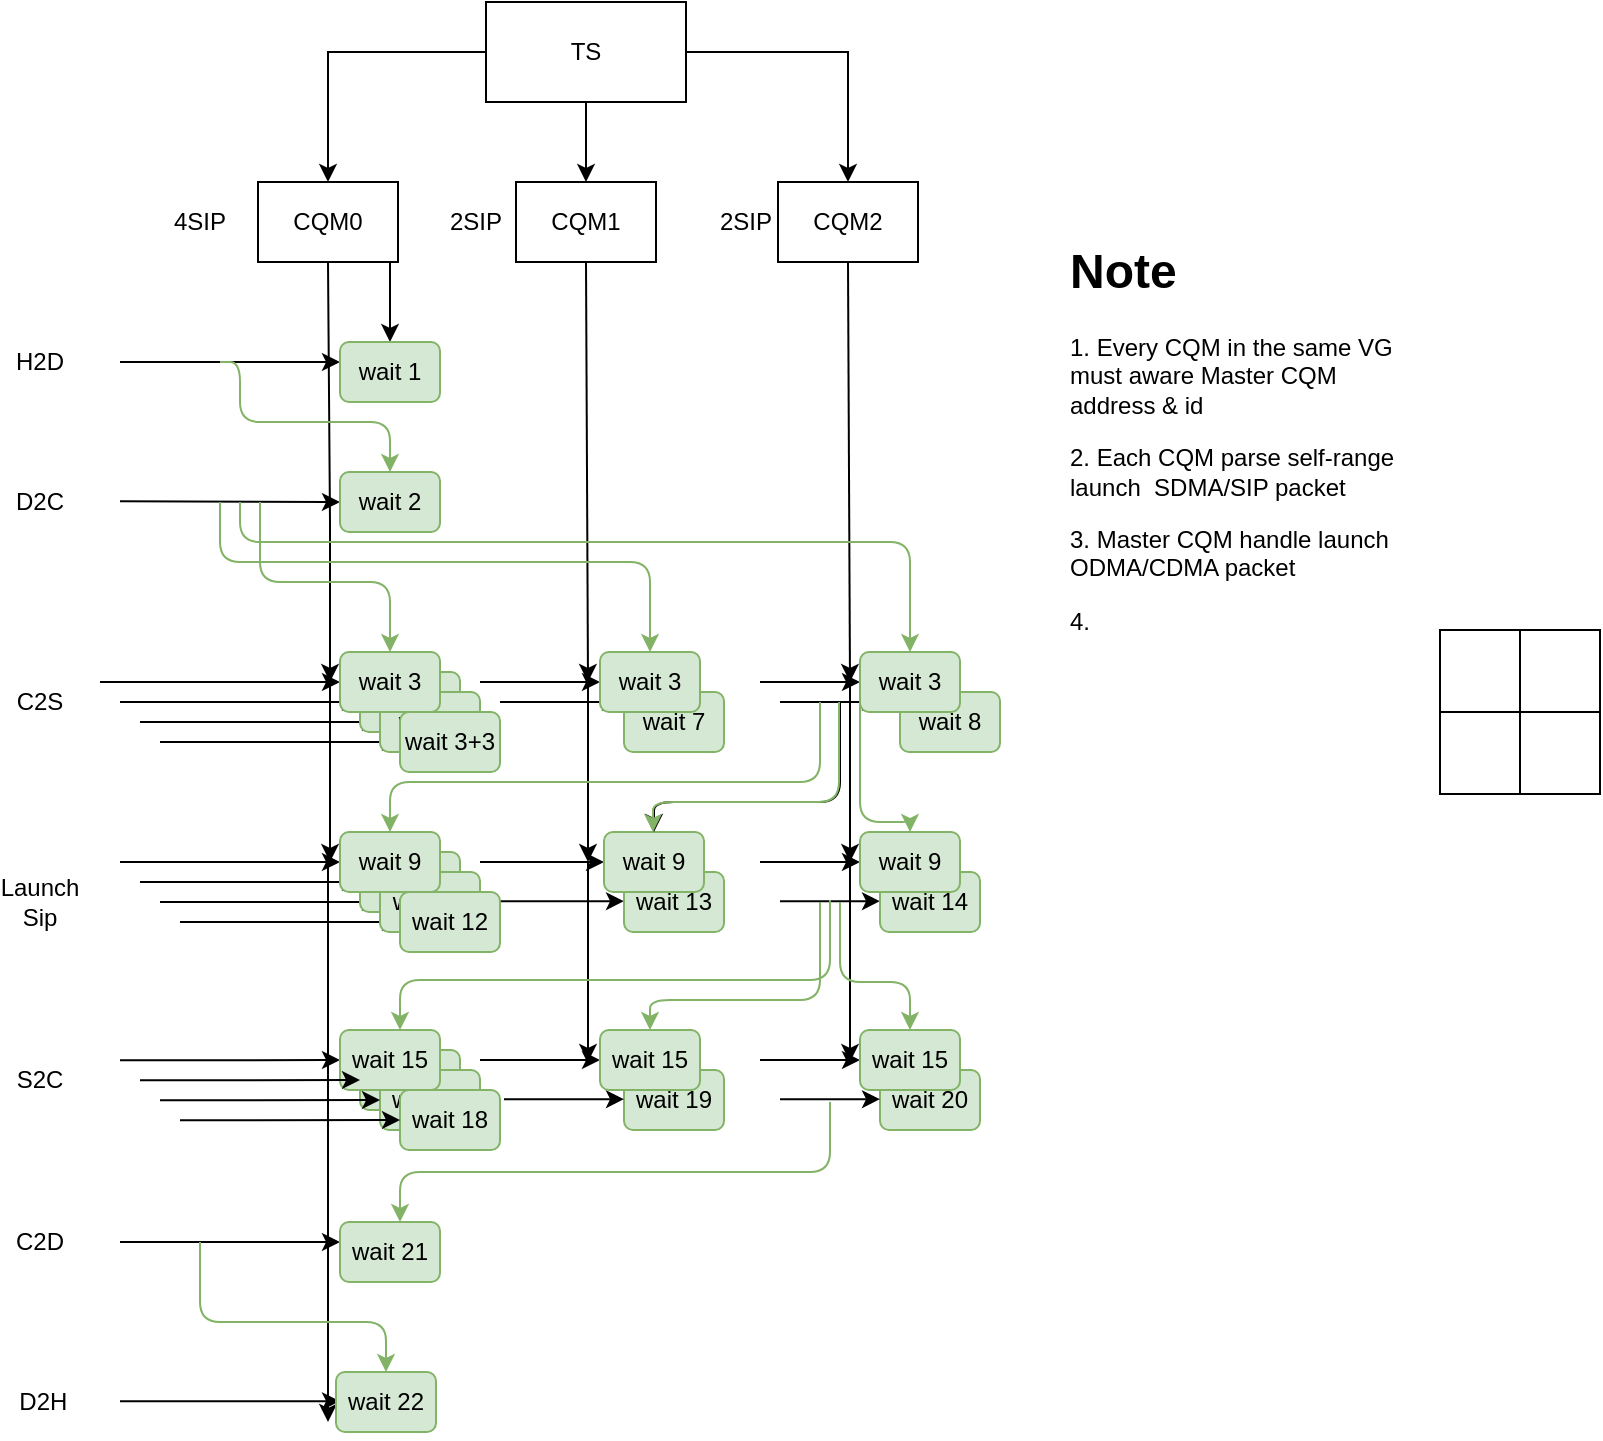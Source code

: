 <mxfile version="14.2.7" type="github">
  <diagram id="mgxzi-yPcugMr2c35Z91" name="Page-1">
    <mxGraphModel dx="1718" dy="963" grid="1" gridSize="10" guides="1" tooltips="1" connect="1" arrows="1" fold="1" page="1" pageScale="1" pageWidth="827" pageHeight="1169" math="0" shadow="0">
      <root>
        <mxCell id="0" />
        <mxCell id="1" parent="0" />
        <mxCell id="G4l-uw-PBjxxs0yxztcG-4" style="edgeStyle=orthogonalEdgeStyle;rounded=0;orthogonalLoop=1;jettySize=auto;html=1;entryX=0.5;entryY=0;entryDx=0;entryDy=0;" edge="1" parent="1" source="K7aWRvvbhgT_T4m95MLQ-1" target="K7aWRvvbhgT_T4m95MLQ-2">
          <mxGeometry relative="1" as="geometry" />
        </mxCell>
        <mxCell id="G4l-uw-PBjxxs0yxztcG-5" style="edgeStyle=orthogonalEdgeStyle;rounded=0;orthogonalLoop=1;jettySize=auto;html=1;entryX=0.5;entryY=0;entryDx=0;entryDy=0;" edge="1" parent="1" source="K7aWRvvbhgT_T4m95MLQ-1" target="K7aWRvvbhgT_T4m95MLQ-4">
          <mxGeometry relative="1" as="geometry" />
        </mxCell>
        <mxCell id="G4l-uw-PBjxxs0yxztcG-6" style="edgeStyle=orthogonalEdgeStyle;rounded=0;orthogonalLoop=1;jettySize=auto;html=1;entryX=0.5;entryY=0;entryDx=0;entryDy=0;" edge="1" parent="1" source="K7aWRvvbhgT_T4m95MLQ-1" target="K7aWRvvbhgT_T4m95MLQ-3">
          <mxGeometry relative="1" as="geometry" />
        </mxCell>
        <mxCell id="K7aWRvvbhgT_T4m95MLQ-1" value="TS" style="rounded=0;whiteSpace=wrap;html=1;" parent="1" vertex="1">
          <mxGeometry x="363" y="10" width="100" height="50" as="geometry" />
        </mxCell>
        <mxCell id="G4l-uw-PBjxxs0yxztcG-20" style="edgeStyle=orthogonalEdgeStyle;rounded=0;orthogonalLoop=1;jettySize=auto;html=1;entryX=0.5;entryY=0;entryDx=0;entryDy=0;" edge="1" parent="1" source="K7aWRvvbhgT_T4m95MLQ-2" target="G4l-uw-PBjxxs0yxztcG-27">
          <mxGeometry relative="1" as="geometry">
            <mxPoint x="270" y="160" as="targetPoint" />
            <Array as="points">
              <mxPoint x="315" y="160" />
              <mxPoint x="315" y="160" />
            </Array>
          </mxGeometry>
        </mxCell>
        <mxCell id="K7aWRvvbhgT_T4m95MLQ-2" value="CQM0" style="rounded=0;whiteSpace=wrap;html=1;" parent="1" vertex="1">
          <mxGeometry x="249" y="100" width="70" height="40" as="geometry" />
        </mxCell>
        <mxCell id="wm0fCTp2LXdAbT0zuXOt-7" style="edgeStyle=none;rounded=0;orthogonalLoop=1;jettySize=auto;html=1;exitX=0.5;exitY=1;exitDx=0;exitDy=0;" parent="1" source="K7aWRvvbhgT_T4m95MLQ-3" edge="1">
          <mxGeometry relative="1" as="geometry">
            <mxPoint x="545" y="350" as="targetPoint" />
          </mxGeometry>
        </mxCell>
        <mxCell id="K7aWRvvbhgT_T4m95MLQ-3" value="CQM2" style="rounded=0;whiteSpace=wrap;html=1;" parent="1" vertex="1">
          <mxGeometry x="509" y="100" width="70" height="40" as="geometry" />
        </mxCell>
        <mxCell id="wm0fCTp2LXdAbT0zuXOt-6" style="edgeStyle=none;rounded=0;orthogonalLoop=1;jettySize=auto;html=1;exitX=0.5;exitY=1;exitDx=0;exitDy=0;" parent="1" source="K7aWRvvbhgT_T4m95MLQ-4" edge="1">
          <mxGeometry relative="1" as="geometry">
            <mxPoint x="414" y="350" as="targetPoint" />
          </mxGeometry>
        </mxCell>
        <mxCell id="K7aWRvvbhgT_T4m95MLQ-4" value="CQM1" style="rounded=0;whiteSpace=wrap;html=1;" parent="1" vertex="1">
          <mxGeometry x="378" y="100" width="70" height="40" as="geometry" />
        </mxCell>
        <mxCell id="wm0fCTp2LXdAbT0zuXOt-1" style="edgeStyle=none;rounded=0;orthogonalLoop=1;jettySize=auto;html=1;" parent="1" edge="1">
          <mxGeometry relative="1" as="geometry">
            <mxPoint x="290" y="190" as="targetPoint" />
            <mxPoint x="180" y="190" as="sourcePoint" />
            <Array as="points">
              <mxPoint x="230" y="190" />
            </Array>
          </mxGeometry>
        </mxCell>
        <mxCell id="K7aWRvvbhgT_T4m95MLQ-5" value="D2C" style="text;html=1;strokeColor=none;fillColor=none;align=center;verticalAlign=middle;whiteSpace=wrap;rounded=0;" parent="1" vertex="1">
          <mxGeometry x="120" y="250" width="40" height="20" as="geometry" />
        </mxCell>
        <mxCell id="K7aWRvvbhgT_T4m95MLQ-6" value="C2S" style="text;html=1;strokeColor=none;fillColor=none;align=center;verticalAlign=middle;whiteSpace=wrap;rounded=0;" parent="1" vertex="1">
          <mxGeometry x="120" y="350" width="40" height="20" as="geometry" />
        </mxCell>
        <mxCell id="K7aWRvvbhgT_T4m95MLQ-7" value="Launch&lt;br&gt;Sip" style="text;html=1;strokeColor=none;fillColor=none;align=center;verticalAlign=middle;whiteSpace=wrap;rounded=0;" parent="1" vertex="1">
          <mxGeometry x="120" y="450" width="40" height="20" as="geometry" />
        </mxCell>
        <mxCell id="wm0fCTp2LXdAbT0zuXOt-9" style="edgeStyle=none;rounded=0;orthogonalLoop=1;jettySize=auto;html=1;exitX=0.5;exitY=1;exitDx=0;exitDy=0;" parent="1" source="K7aWRvvbhgT_T4m95MLQ-2" edge="1">
          <mxGeometry relative="1" as="geometry">
            <mxPoint x="285" y="350" as="targetPoint" />
            <mxPoint x="285" y="260" as="sourcePoint" />
            <Array as="points">
              <mxPoint x="285" y="270" />
            </Array>
          </mxGeometry>
        </mxCell>
        <mxCell id="wm0fCTp2LXdAbT0zuXOt-10" style="edgeStyle=none;rounded=0;orthogonalLoop=1;jettySize=auto;html=1;" parent="1" edge="1">
          <mxGeometry relative="1" as="geometry">
            <mxPoint x="285" y="440" as="targetPoint" />
            <mxPoint x="285" y="320" as="sourcePoint" />
          </mxGeometry>
        </mxCell>
        <mxCell id="wm0fCTp2LXdAbT0zuXOt-14" style="edgeStyle=none;rounded=0;orthogonalLoop=1;jettySize=auto;html=1;" parent="1" edge="1">
          <mxGeometry relative="1" as="geometry">
            <mxPoint x="414" y="440" as="targetPoint" />
            <mxPoint x="414" y="350" as="sourcePoint" />
          </mxGeometry>
        </mxCell>
        <mxCell id="wm0fCTp2LXdAbT0zuXOt-17" style="edgeStyle=none;rounded=0;orthogonalLoop=1;jettySize=auto;html=1;" parent="1" edge="1">
          <mxGeometry relative="1" as="geometry">
            <mxPoint x="545" y="440" as="targetPoint" />
            <mxPoint x="545" y="350" as="sourcePoint" />
          </mxGeometry>
        </mxCell>
        <mxCell id="wm0fCTp2LXdAbT0zuXOt-20" value="S2C" style="text;html=1;strokeColor=none;fillColor=none;align=center;verticalAlign=middle;whiteSpace=wrap;rounded=0;" parent="1" vertex="1">
          <mxGeometry x="120" y="539" width="40" height="20" as="geometry" />
        </mxCell>
        <mxCell id="wm0fCTp2LXdAbT0zuXOt-21" value="C2D" style="text;html=1;strokeColor=none;fillColor=none;align=center;verticalAlign=middle;whiteSpace=wrap;rounded=0;" parent="1" vertex="1">
          <mxGeometry x="120" y="620" width="40" height="20" as="geometry" />
        </mxCell>
        <mxCell id="wm0fCTp2LXdAbT0zuXOt-22" style="edgeStyle=none;rounded=0;orthogonalLoop=1;jettySize=auto;html=1;entryX=0;entryY=0.5;entryDx=0;entryDy=0;" parent="1" edge="1" target="G4l-uw-PBjxxs0yxztcG-89">
          <mxGeometry relative="1" as="geometry">
            <mxPoint x="630" y="539.17" as="targetPoint" />
            <mxPoint x="500" y="539" as="sourcePoint" />
          </mxGeometry>
        </mxCell>
        <mxCell id="wm0fCTp2LXdAbT0zuXOt-24" style="edgeStyle=none;rounded=0;orthogonalLoop=1;jettySize=auto;html=1;" parent="1" edge="1">
          <mxGeometry relative="1" as="geometry">
            <mxPoint x="290" y="630" as="targetPoint" />
            <mxPoint x="180" y="630.0" as="sourcePoint" />
          </mxGeometry>
        </mxCell>
        <mxCell id="wm0fCTp2LXdAbT0zuXOt-29" style="edgeStyle=none;rounded=0;orthogonalLoop=1;jettySize=auto;html=1;" parent="1" edge="1">
          <mxGeometry relative="1" as="geometry">
            <mxPoint x="414" y="540" as="targetPoint" />
            <mxPoint x="414.0" y="440" as="sourcePoint" />
          </mxGeometry>
        </mxCell>
        <mxCell id="wm0fCTp2LXdAbT0zuXOt-39" style="edgeStyle=none;rounded=0;orthogonalLoop=1;jettySize=auto;html=1;" parent="1" edge="1">
          <mxGeometry relative="1" as="geometry">
            <mxPoint x="284" y="720" as="targetPoint" />
            <mxPoint x="284" y="440" as="sourcePoint" />
          </mxGeometry>
        </mxCell>
        <mxCell id="wm0fCTp2LXdAbT0zuXOt-45" style="edgeStyle=none;rounded=0;orthogonalLoop=1;jettySize=auto;html=1;" parent="1" edge="1">
          <mxGeometry relative="1" as="geometry">
            <mxPoint x="545" y="540" as="targetPoint" />
            <mxPoint x="545" y="440" as="sourcePoint" />
          </mxGeometry>
        </mxCell>
        <mxCell id="G4l-uw-PBjxxs0yxztcG-8" value="H2D" style="text;html=1;strokeColor=none;fillColor=none;align=center;verticalAlign=middle;whiteSpace=wrap;rounded=0;" vertex="1" parent="1">
          <mxGeometry x="120" y="180" width="40" height="20" as="geometry" />
        </mxCell>
        <mxCell id="G4l-uw-PBjxxs0yxztcG-9" style="edgeStyle=none;rounded=0;orthogonalLoop=1;jettySize=auto;html=1;entryX=0;entryY=0.5;entryDx=0;entryDy=0;" edge="1" parent="1" target="G4l-uw-PBjxxs0yxztcG-28">
          <mxGeometry relative="1" as="geometry">
            <mxPoint x="280.0" y="259.58" as="targetPoint" />
            <mxPoint x="180" y="259.58" as="sourcePoint" />
          </mxGeometry>
        </mxCell>
        <mxCell id="G4l-uw-PBjxxs0yxztcG-41" style="edgeStyle=orthogonalEdgeStyle;rounded=1;orthogonalLoop=1;jettySize=auto;html=1;entryX=0.5;entryY=0;entryDx=0;entryDy=0;fillColor=#d5e8d4;strokeColor=#82b366;" edge="1" parent="1" target="G4l-uw-PBjxxs0yxztcG-37">
          <mxGeometry relative="1" as="geometry">
            <mxPoint x="230" y="260" as="sourcePoint" />
            <Array as="points">
              <mxPoint x="230" y="290" />
              <mxPoint x="445" y="290" />
            </Array>
          </mxGeometry>
        </mxCell>
        <mxCell id="G4l-uw-PBjxxs0yxztcG-27" value="wait 1" style="rounded=1;whiteSpace=wrap;html=1;fillColor=#d5e8d4;strokeColor=#82b366;" vertex="1" parent="1">
          <mxGeometry x="290" y="180" width="50" height="30" as="geometry" />
        </mxCell>
        <mxCell id="G4l-uw-PBjxxs0yxztcG-28" value="wait 2" style="rounded=1;whiteSpace=wrap;html=1;fillColor=#d5e8d4;strokeColor=#82b366;" vertex="1" parent="1">
          <mxGeometry x="290" y="245" width="50" height="30" as="geometry" />
        </mxCell>
        <mxCell id="G4l-uw-PBjxxs0yxztcG-33" value="" style="endArrow=classic;html=1;entryX=0.5;entryY=0;entryDx=0;entryDy=0;rounded=1;edgeStyle=orthogonalEdgeStyle;fillColor=#d5e8d4;strokeColor=#82b366;" edge="1" parent="1" target="G4l-uw-PBjxxs0yxztcG-28">
          <mxGeometry width="50" height="50" relative="1" as="geometry">
            <mxPoint x="230" y="190" as="sourcePoint" />
            <mxPoint x="440" y="250" as="targetPoint" />
            <Array as="points">
              <mxPoint x="240" y="190" />
              <mxPoint x="240" y="220" />
              <mxPoint x="315" y="220" />
            </Array>
          </mxGeometry>
        </mxCell>
        <mxCell id="G4l-uw-PBjxxs0yxztcG-42" style="edgeStyle=orthogonalEdgeStyle;rounded=1;orthogonalLoop=1;jettySize=auto;html=1;entryX=0.5;entryY=0;entryDx=0;entryDy=0;fillColor=#d5e8d4;strokeColor=#82b366;" edge="1" parent="1" target="G4l-uw-PBjxxs0yxztcG-38">
          <mxGeometry relative="1" as="geometry">
            <mxPoint x="240" y="260" as="sourcePoint" />
            <mxPoint x="455" y="315" as="targetPoint" />
            <Array as="points">
              <mxPoint x="240" y="280" />
              <mxPoint x="575" y="280" />
            </Array>
          </mxGeometry>
        </mxCell>
        <mxCell id="G4l-uw-PBjxxs0yxztcG-43" style="edgeStyle=orthogonalEdgeStyle;rounded=1;orthogonalLoop=1;jettySize=auto;html=1;entryX=0.5;entryY=0;entryDx=0;entryDy=0;fillColor=#d5e8d4;strokeColor=#82b366;" edge="1" parent="1" target="G4l-uw-PBjxxs0yxztcG-31">
          <mxGeometry relative="1" as="geometry">
            <mxPoint x="250" y="260" as="sourcePoint" />
            <mxPoint x="585" y="315" as="targetPoint" />
            <Array as="points">
              <mxPoint x="250" y="300" />
              <mxPoint x="315" y="300" />
            </Array>
          </mxGeometry>
        </mxCell>
        <mxCell id="G4l-uw-PBjxxs0yxztcG-45" value="4SIP" style="text;html=1;strokeColor=none;fillColor=none;align=center;verticalAlign=middle;whiteSpace=wrap;rounded=0;" vertex="1" parent="1">
          <mxGeometry x="200" y="110" width="40" height="20" as="geometry" />
        </mxCell>
        <mxCell id="G4l-uw-PBjxxs0yxztcG-46" value="2SIP" style="text;html=1;strokeColor=none;fillColor=none;align=center;verticalAlign=middle;whiteSpace=wrap;rounded=0;" vertex="1" parent="1">
          <mxGeometry x="338" y="110" width="40" height="20" as="geometry" />
        </mxCell>
        <mxCell id="G4l-uw-PBjxxs0yxztcG-47" value="2SIP" style="text;html=1;strokeColor=none;fillColor=none;align=center;verticalAlign=middle;whiteSpace=wrap;rounded=0;" vertex="1" parent="1">
          <mxGeometry x="473" y="110" width="40" height="20" as="geometry" />
        </mxCell>
        <mxCell id="G4l-uw-PBjxxs0yxztcG-51" style="edgeStyle=none;rounded=0;orthogonalLoop=1;jettySize=auto;html=1;" edge="1" parent="1" target="G4l-uw-PBjxxs0yxztcG-31">
          <mxGeometry relative="1" as="geometry">
            <mxPoint x="620.0" y="350" as="targetPoint" />
            <mxPoint x="170" y="350" as="sourcePoint" />
          </mxGeometry>
        </mxCell>
        <mxCell id="G4l-uw-PBjxxs0yxztcG-52" style="edgeStyle=none;rounded=0;orthogonalLoop=1;jettySize=auto;html=1;" edge="1" parent="1" target="G4l-uw-PBjxxs0yxztcG-37">
          <mxGeometry relative="1" as="geometry">
            <mxPoint x="620.0" y="350" as="targetPoint" />
            <mxPoint x="360" y="350" as="sourcePoint" />
          </mxGeometry>
        </mxCell>
        <mxCell id="G4l-uw-PBjxxs0yxztcG-53" style="edgeStyle=none;rounded=0;orthogonalLoop=1;jettySize=auto;html=1;" edge="1" parent="1" target="G4l-uw-PBjxxs0yxztcG-38">
          <mxGeometry relative="1" as="geometry">
            <mxPoint x="620.0" y="350" as="targetPoint" />
            <mxPoint x="500" y="350" as="sourcePoint" />
          </mxGeometry>
        </mxCell>
        <mxCell id="G4l-uw-PBjxxs0yxztcG-54" value="&lt;h1&gt;Note&lt;/h1&gt;&lt;p&gt;1. Every CQM in the same VG must aware Master CQM address &amp;amp; id&lt;/p&gt;&lt;p&gt;2. Each CQM parse self-range launch&amp;nbsp; SDMA/SIP packet&lt;/p&gt;&lt;p&gt;3. Master CQM handle launch ODMA/CDMA packet&lt;/p&gt;&lt;p&gt;4.&amp;nbsp;&lt;/p&gt;" style="text;html=1;strokeColor=none;fillColor=none;spacing=5;spacingTop=-20;whiteSpace=wrap;overflow=hidden;rounded=0;" vertex="1" parent="1">
          <mxGeometry x="650" y="125" width="180" height="255" as="geometry" />
        </mxCell>
        <mxCell id="G4l-uw-PBjxxs0yxztcG-55" style="edgeStyle=none;rounded=0;orthogonalLoop=1;jettySize=auto;html=1;" edge="1" parent="1">
          <mxGeometry relative="1" as="geometry">
            <mxPoint x="300.0" y="360" as="targetPoint" />
            <mxPoint x="180" y="360" as="sourcePoint" />
          </mxGeometry>
        </mxCell>
        <mxCell id="G4l-uw-PBjxxs0yxztcG-56" style="edgeStyle=none;rounded=0;orthogonalLoop=1;jettySize=auto;html=1;" edge="1" parent="1">
          <mxGeometry relative="1" as="geometry">
            <mxPoint x="310.0" y="370" as="targetPoint" />
            <mxPoint x="190" y="370" as="sourcePoint" />
          </mxGeometry>
        </mxCell>
        <mxCell id="G4l-uw-PBjxxs0yxztcG-57" style="edgeStyle=none;rounded=0;orthogonalLoop=1;jettySize=auto;html=1;" edge="1" parent="1">
          <mxGeometry relative="1" as="geometry">
            <mxPoint x="320.0" y="380" as="targetPoint" />
            <mxPoint x="200" y="380" as="sourcePoint" />
          </mxGeometry>
        </mxCell>
        <mxCell id="G4l-uw-PBjxxs0yxztcG-60" style="edgeStyle=none;rounded=0;orthogonalLoop=1;jettySize=auto;html=1;" edge="1" parent="1" target="G4l-uw-PBjxxs0yxztcG-59">
          <mxGeometry relative="1" as="geometry">
            <mxPoint x="630" y="440" as="targetPoint" />
            <mxPoint x="360" y="440" as="sourcePoint" />
          </mxGeometry>
        </mxCell>
        <mxCell id="G4l-uw-PBjxxs0yxztcG-62" value="wait 3" style="rounded=1;whiteSpace=wrap;html=1;fillColor=#d5e8d4;strokeColor=#82b366;" vertex="1" parent="1">
          <mxGeometry x="300" y="345" width="50" height="30" as="geometry" />
        </mxCell>
        <mxCell id="G4l-uw-PBjxxs0yxztcG-63" value="wait 3" style="rounded=1;whiteSpace=wrap;html=1;fillColor=#d5e8d4;strokeColor=#82b366;" vertex="1" parent="1">
          <mxGeometry x="310" y="355" width="50" height="30" as="geometry" />
        </mxCell>
        <mxCell id="G4l-uw-PBjxxs0yxztcG-64" value="wait 3+3" style="rounded=1;whiteSpace=wrap;html=1;fillColor=#d5e8d4;strokeColor=#82b366;" vertex="1" parent="1">
          <mxGeometry x="320" y="365" width="50" height="30" as="geometry" />
        </mxCell>
        <mxCell id="G4l-uw-PBjxxs0yxztcG-66" value="wait 7" style="rounded=1;whiteSpace=wrap;html=1;fillColor=#d5e8d4;strokeColor=#82b366;" vertex="1" parent="1">
          <mxGeometry x="432" y="355" width="50" height="30" as="geometry" />
        </mxCell>
        <mxCell id="G4l-uw-PBjxxs0yxztcG-67" value="wait 8" style="rounded=1;whiteSpace=wrap;html=1;fillColor=#d5e8d4;strokeColor=#82b366;" vertex="1" parent="1">
          <mxGeometry x="570" y="355" width="50" height="30" as="geometry" />
        </mxCell>
        <mxCell id="G4l-uw-PBjxxs0yxztcG-68" style="edgeStyle=none;rounded=0;orthogonalLoop=1;jettySize=auto;html=1;" edge="1" parent="1">
          <mxGeometry relative="1" as="geometry">
            <mxPoint x="430" y="360" as="targetPoint" />
            <mxPoint x="370" y="360" as="sourcePoint" />
          </mxGeometry>
        </mxCell>
        <mxCell id="G4l-uw-PBjxxs0yxztcG-70" style="edgeStyle=none;rounded=0;orthogonalLoop=1;jettySize=auto;html=1;" edge="1" parent="1">
          <mxGeometry relative="1" as="geometry">
            <mxPoint x="560" y="360" as="targetPoint" />
            <mxPoint x="510" y="360" as="sourcePoint" />
          </mxGeometry>
        </mxCell>
        <mxCell id="G4l-uw-PBjxxs0yxztcG-31" value="wait 3" style="rounded=1;whiteSpace=wrap;html=1;fillColor=#d5e8d4;strokeColor=#82b366;" vertex="1" parent="1">
          <mxGeometry x="290" y="335" width="50" height="30" as="geometry" />
        </mxCell>
        <mxCell id="G4l-uw-PBjxxs0yxztcG-37" value="wait 3" style="rounded=1;whiteSpace=wrap;html=1;fillColor=#d5e8d4;strokeColor=#82b366;" vertex="1" parent="1">
          <mxGeometry x="420" y="335" width="50" height="30" as="geometry" />
        </mxCell>
        <mxCell id="G4l-uw-PBjxxs0yxztcG-38" value="wait 3" style="rounded=1;whiteSpace=wrap;html=1;fillColor=#d5e8d4;strokeColor=#82b366;" vertex="1" parent="1">
          <mxGeometry x="550" y="335" width="50" height="30" as="geometry" />
        </mxCell>
        <mxCell id="G4l-uw-PBjxxs0yxztcG-71" style="edgeStyle=none;rounded=0;orthogonalLoop=1;jettySize=auto;html=1;" edge="1" parent="1" target="G4l-uw-PBjxxs0yxztcG-58">
          <mxGeometry relative="1" as="geometry">
            <mxPoint x="422" y="440" as="targetPoint" />
            <mxPoint x="180" y="440" as="sourcePoint" />
          </mxGeometry>
        </mxCell>
        <mxCell id="G4l-uw-PBjxxs0yxztcG-72" style="edgeStyle=none;rounded=0;orthogonalLoop=1;jettySize=auto;html=1;" edge="1" parent="1" target="G4l-uw-PBjxxs0yxztcG-61">
          <mxGeometry relative="1" as="geometry">
            <mxPoint x="630" y="440" as="targetPoint" />
            <mxPoint x="500" y="440" as="sourcePoint" />
          </mxGeometry>
        </mxCell>
        <mxCell id="G4l-uw-PBjxxs0yxztcG-75" style="edgeStyle=none;rounded=0;orthogonalLoop=1;jettySize=auto;html=1;" edge="1" parent="1">
          <mxGeometry relative="1" as="geometry">
            <mxPoint x="300" y="450" as="targetPoint" />
            <mxPoint x="190" y="450" as="sourcePoint" />
          </mxGeometry>
        </mxCell>
        <mxCell id="G4l-uw-PBjxxs0yxztcG-76" style="edgeStyle=none;rounded=0;orthogonalLoop=1;jettySize=auto;html=1;" edge="1" parent="1">
          <mxGeometry relative="1" as="geometry">
            <mxPoint x="310" y="460" as="targetPoint" />
            <mxPoint x="200" y="460" as="sourcePoint" />
          </mxGeometry>
        </mxCell>
        <mxCell id="G4l-uw-PBjxxs0yxztcG-77" style="edgeStyle=none;rounded=0;orthogonalLoop=1;jettySize=auto;html=1;" edge="1" parent="1">
          <mxGeometry relative="1" as="geometry">
            <mxPoint x="320" y="470" as="targetPoint" />
            <mxPoint x="210" y="470" as="sourcePoint" />
          </mxGeometry>
        </mxCell>
        <mxCell id="G4l-uw-PBjxxs0yxztcG-78" value="wait 11" style="rounded=1;whiteSpace=wrap;html=1;fillColor=#d5e8d4;strokeColor=#82b366;" vertex="1" parent="1">
          <mxGeometry x="300" y="435" width="50" height="30" as="geometry" />
        </mxCell>
        <mxCell id="G4l-uw-PBjxxs0yxztcG-79" value="wait 11" style="rounded=1;whiteSpace=wrap;html=1;fillColor=#d5e8d4;strokeColor=#82b366;" vertex="1" parent="1">
          <mxGeometry x="310" y="445" width="50" height="30" as="geometry" />
        </mxCell>
        <mxCell id="G4l-uw-PBjxxs0yxztcG-81" style="edgeStyle=none;rounded=0;orthogonalLoop=1;jettySize=auto;html=1;" edge="1" parent="1">
          <mxGeometry relative="1" as="geometry">
            <mxPoint x="432" y="459.58" as="targetPoint" />
            <mxPoint x="370" y="459.58" as="sourcePoint" />
          </mxGeometry>
        </mxCell>
        <mxCell id="G4l-uw-PBjxxs0yxztcG-82" value="wait 13" style="rounded=1;whiteSpace=wrap;html=1;fillColor=#d5e8d4;strokeColor=#82b366;" vertex="1" parent="1">
          <mxGeometry x="432" y="445" width="50" height="30" as="geometry" />
        </mxCell>
        <mxCell id="G4l-uw-PBjxxs0yxztcG-83" style="edgeStyle=none;rounded=0;orthogonalLoop=1;jettySize=auto;html=1;" edge="1" parent="1">
          <mxGeometry relative="1" as="geometry">
            <mxPoint x="560" y="459.58" as="targetPoint" />
            <mxPoint x="510" y="459.58" as="sourcePoint" />
          </mxGeometry>
        </mxCell>
        <mxCell id="G4l-uw-PBjxxs0yxztcG-84" value="wait 14" style="rounded=1;whiteSpace=wrap;html=1;fillColor=#d5e8d4;strokeColor=#82b366;" vertex="1" parent="1">
          <mxGeometry x="560" y="445" width="50" height="30" as="geometry" />
        </mxCell>
        <mxCell id="G4l-uw-PBjxxs0yxztcG-58" value="wait 9" style="rounded=1;whiteSpace=wrap;html=1;fillColor=#d5e8d4;strokeColor=#82b366;" vertex="1" parent="1">
          <mxGeometry x="290" y="425" width="50" height="30" as="geometry" />
        </mxCell>
        <mxCell id="G4l-uw-PBjxxs0yxztcG-59" value="wait 9" style="rounded=1;whiteSpace=wrap;html=1;fillColor=#d5e8d4;strokeColor=#82b366;" vertex="1" parent="1">
          <mxGeometry x="422" y="425" width="50" height="30" as="geometry" />
        </mxCell>
        <mxCell id="G4l-uw-PBjxxs0yxztcG-61" value="wait 9" style="rounded=1;whiteSpace=wrap;html=1;fillColor=#d5e8d4;strokeColor=#82b366;" vertex="1" parent="1">
          <mxGeometry x="550" y="425" width="50" height="30" as="geometry" />
        </mxCell>
        <mxCell id="G4l-uw-PBjxxs0yxztcG-86" style="edgeStyle=none;rounded=0;orthogonalLoop=1;jettySize=auto;html=1;" edge="1" parent="1" target="G4l-uw-PBjxxs0yxztcG-80">
          <mxGeometry relative="1" as="geometry">
            <mxPoint x="630" y="539.17" as="targetPoint" />
            <mxPoint x="180" y="539.17" as="sourcePoint" />
          </mxGeometry>
        </mxCell>
        <mxCell id="G4l-uw-PBjxxs0yxztcG-88" style="edgeStyle=none;rounded=0;orthogonalLoop=1;jettySize=auto;html=1;" edge="1" parent="1" target="G4l-uw-PBjxxs0yxztcG-87">
          <mxGeometry relative="1" as="geometry">
            <mxPoint x="630" y="539.17" as="targetPoint" />
            <mxPoint x="360" y="539" as="sourcePoint" />
          </mxGeometry>
        </mxCell>
        <mxCell id="G4l-uw-PBjxxs0yxztcG-91" value="wait 14" style="rounded=1;whiteSpace=wrap;html=1;fillColor=#d5e8d4;strokeColor=#82b366;" vertex="1" parent="1">
          <mxGeometry x="300" y="534" width="50" height="30" as="geometry" />
        </mxCell>
        <mxCell id="G4l-uw-PBjxxs0yxztcG-92" value="wait 14" style="rounded=1;whiteSpace=wrap;html=1;fillColor=#d5e8d4;strokeColor=#82b366;" vertex="1" parent="1">
          <mxGeometry x="310" y="544" width="50" height="30" as="geometry" />
        </mxCell>
        <mxCell id="G4l-uw-PBjxxs0yxztcG-93" value="wait 18" style="rounded=1;whiteSpace=wrap;html=1;fillColor=#d5e8d4;strokeColor=#82b366;" vertex="1" parent="1">
          <mxGeometry x="320" y="554" width="50" height="30" as="geometry" />
        </mxCell>
        <mxCell id="G4l-uw-PBjxxs0yxztcG-94" value="wait 19" style="rounded=1;whiteSpace=wrap;html=1;fillColor=#d5e8d4;strokeColor=#82b366;" vertex="1" parent="1">
          <mxGeometry x="432" y="544" width="50" height="30" as="geometry" />
        </mxCell>
        <mxCell id="G4l-uw-PBjxxs0yxztcG-95" value="wait 20" style="rounded=1;whiteSpace=wrap;html=1;fillColor=#d5e8d4;strokeColor=#82b366;" vertex="1" parent="1">
          <mxGeometry x="560" y="544" width="50" height="30" as="geometry" />
        </mxCell>
        <mxCell id="G4l-uw-PBjxxs0yxztcG-80" value="wait 15" style="rounded=1;whiteSpace=wrap;html=1;fillColor=#d5e8d4;strokeColor=#82b366;" vertex="1" parent="1">
          <mxGeometry x="290" y="524" width="50" height="30" as="geometry" />
        </mxCell>
        <mxCell id="G4l-uw-PBjxxs0yxztcG-87" value="wait 15" style="rounded=1;whiteSpace=wrap;html=1;fillColor=#d5e8d4;strokeColor=#82b366;" vertex="1" parent="1">
          <mxGeometry x="420" y="524" width="50" height="30" as="geometry" />
        </mxCell>
        <mxCell id="G4l-uw-PBjxxs0yxztcG-89" value="wait 15" style="rounded=1;whiteSpace=wrap;html=1;fillColor=#d5e8d4;strokeColor=#82b366;" vertex="1" parent="1">
          <mxGeometry x="550" y="524" width="50" height="30" as="geometry" />
        </mxCell>
        <mxCell id="G4l-uw-PBjxxs0yxztcG-96" style="edgeStyle=none;rounded=0;orthogonalLoop=1;jettySize=auto;html=1;" edge="1" parent="1">
          <mxGeometry relative="1" as="geometry">
            <mxPoint x="300" y="549.031" as="targetPoint" />
            <mxPoint x="190" y="549.17" as="sourcePoint" />
          </mxGeometry>
        </mxCell>
        <mxCell id="G4l-uw-PBjxxs0yxztcG-97" style="edgeStyle=none;rounded=0;orthogonalLoop=1;jettySize=auto;html=1;" edge="1" parent="1">
          <mxGeometry relative="1" as="geometry">
            <mxPoint x="310" y="559.031" as="targetPoint" />
            <mxPoint x="200" y="559.17" as="sourcePoint" />
          </mxGeometry>
        </mxCell>
        <mxCell id="G4l-uw-PBjxxs0yxztcG-98" style="edgeStyle=none;rounded=0;orthogonalLoop=1;jettySize=auto;html=1;" edge="1" parent="1">
          <mxGeometry relative="1" as="geometry">
            <mxPoint x="320" y="569.031" as="targetPoint" />
            <mxPoint x="210" y="569.17" as="sourcePoint" />
          </mxGeometry>
        </mxCell>
        <mxCell id="G4l-uw-PBjxxs0yxztcG-100" style="edgeStyle=none;rounded=0;orthogonalLoop=1;jettySize=auto;html=1;" edge="1" parent="1">
          <mxGeometry relative="1" as="geometry">
            <mxPoint x="432" y="558.58" as="targetPoint" />
            <mxPoint x="372" y="558.58" as="sourcePoint" />
          </mxGeometry>
        </mxCell>
        <mxCell id="G4l-uw-PBjxxs0yxztcG-102" style="edgeStyle=none;rounded=0;orthogonalLoop=1;jettySize=auto;html=1;entryX=0;entryY=0.5;entryDx=0;entryDy=0;" edge="1" parent="1">
          <mxGeometry relative="1" as="geometry">
            <mxPoint x="560" y="558.58" as="targetPoint" />
            <mxPoint x="510" y="558.58" as="sourcePoint" />
          </mxGeometry>
        </mxCell>
        <mxCell id="G4l-uw-PBjxxs0yxztcG-104" value="wait 21" style="rounded=1;whiteSpace=wrap;html=1;fillColor=#d5e8d4;strokeColor=#82b366;" vertex="1" parent="1">
          <mxGeometry x="290" y="620" width="50" height="30" as="geometry" />
        </mxCell>
        <mxCell id="G4l-uw-PBjxxs0yxztcG-105" value="&amp;nbsp;D2H" style="text;html=1;strokeColor=none;fillColor=none;align=center;verticalAlign=middle;whiteSpace=wrap;rounded=0;" vertex="1" parent="1">
          <mxGeometry x="120" y="700" width="40" height="20" as="geometry" />
        </mxCell>
        <mxCell id="G4l-uw-PBjxxs0yxztcG-106" style="edgeStyle=none;rounded=0;orthogonalLoop=1;jettySize=auto;html=1;" edge="1" parent="1">
          <mxGeometry relative="1" as="geometry">
            <mxPoint x="290" y="709.58" as="targetPoint" />
            <mxPoint x="180" y="709.58" as="sourcePoint" />
          </mxGeometry>
        </mxCell>
        <mxCell id="G4l-uw-PBjxxs0yxztcG-108" value="wait 22" style="rounded=1;whiteSpace=wrap;html=1;fillColor=#d5e8d4;strokeColor=#82b366;" vertex="1" parent="1">
          <mxGeometry x="288" y="695" width="50" height="30" as="geometry" />
        </mxCell>
        <mxCell id="G4l-uw-PBjxxs0yxztcG-109" value="wait 12" style="rounded=1;whiteSpace=wrap;html=1;fillColor=#d5e8d4;strokeColor=#82b366;" vertex="1" parent="1">
          <mxGeometry x="320" y="455" width="50" height="30" as="geometry" />
        </mxCell>
        <mxCell id="G4l-uw-PBjxxs0yxztcG-110" style="edgeStyle=orthogonalEdgeStyle;rounded=1;orthogonalLoop=1;jettySize=auto;html=1;entryX=0.5;entryY=0;entryDx=0;entryDy=0;fillColor=#d5e8d4;strokeColor=#82b366;" edge="1" parent="1" target="G4l-uw-PBjxxs0yxztcG-58">
          <mxGeometry relative="1" as="geometry">
            <mxPoint x="530" y="360" as="sourcePoint" />
            <mxPoint x="865" y="435" as="targetPoint" />
            <Array as="points">
              <mxPoint x="530" y="400" />
              <mxPoint x="315" y="400" />
            </Array>
          </mxGeometry>
        </mxCell>
        <mxCell id="G4l-uw-PBjxxs0yxztcG-112" style="edgeStyle=orthogonalEdgeStyle;rounded=1;orthogonalLoop=1;jettySize=auto;html=1;entryX=0.5;entryY=0;entryDx=0;entryDy=0;" edge="1" parent="1" target="G4l-uw-PBjxxs0yxztcG-59">
          <mxGeometry relative="1" as="geometry">
            <mxPoint x="540" y="360" as="sourcePoint" />
            <mxPoint x="325" y="435" as="targetPoint" />
            <Array as="points">
              <mxPoint x="540" y="410" />
              <mxPoint x="447" y="410" />
            </Array>
          </mxGeometry>
        </mxCell>
        <mxCell id="G4l-uw-PBjxxs0yxztcG-114" style="edgeStyle=orthogonalEdgeStyle;rounded=1;orthogonalLoop=1;jettySize=auto;html=1;entryX=0.5;entryY=0;entryDx=0;entryDy=0;exitX=0;exitY=0.75;exitDx=0;exitDy=0;fillColor=#d5e8d4;strokeColor=#82b366;" edge="1" parent="1" source="G4l-uw-PBjxxs0yxztcG-38" target="G4l-uw-PBjxxs0yxztcG-61">
          <mxGeometry relative="1" as="geometry">
            <mxPoint x="550" y="370" as="sourcePoint" />
            <mxPoint x="457" y="435" as="targetPoint" />
            <Array as="points">
              <mxPoint x="550" y="420" />
              <mxPoint x="575" y="420" />
            </Array>
          </mxGeometry>
        </mxCell>
        <mxCell id="G4l-uw-PBjxxs0yxztcG-115" style="edgeStyle=orthogonalEdgeStyle;rounded=1;orthogonalLoop=1;jettySize=auto;html=1;entryX=0.5;entryY=0;entryDx=0;entryDy=0;fillColor=#d5e8d4;strokeColor=#82b366;" edge="1" parent="1">
          <mxGeometry relative="1" as="geometry">
            <mxPoint x="535" y="459" as="sourcePoint" />
            <mxPoint x="320" y="524" as="targetPoint" />
            <Array as="points">
              <mxPoint x="535" y="499" />
              <mxPoint x="320" y="499" />
            </Array>
          </mxGeometry>
        </mxCell>
        <mxCell id="G4l-uw-PBjxxs0yxztcG-116" style="edgeStyle=orthogonalEdgeStyle;rounded=1;orthogonalLoop=1;jettySize=auto;html=1;fillColor=#d5e8d4;strokeColor=#82b366;" edge="1" parent="1" target="G4l-uw-PBjxxs0yxztcG-87">
          <mxGeometry relative="1" as="geometry">
            <mxPoint x="530" y="460" as="sourcePoint" />
            <mxPoint x="330" y="534" as="targetPoint" />
            <Array as="points">
              <mxPoint x="530" y="509" />
              <mxPoint x="445" y="509" />
            </Array>
          </mxGeometry>
        </mxCell>
        <mxCell id="G4l-uw-PBjxxs0yxztcG-117" style="edgeStyle=orthogonalEdgeStyle;rounded=1;orthogonalLoop=1;jettySize=auto;html=1;entryX=0.5;entryY=0;entryDx=0;entryDy=0;fillColor=#d5e8d4;strokeColor=#82b366;" edge="1" parent="1" target="G4l-uw-PBjxxs0yxztcG-89">
          <mxGeometry relative="1" as="geometry">
            <mxPoint x="540" y="460" as="sourcePoint" />
            <mxPoint x="340" y="544" as="targetPoint" />
            <Array as="points">
              <mxPoint x="540" y="500" />
              <mxPoint x="575" y="500" />
            </Array>
          </mxGeometry>
        </mxCell>
        <mxCell id="G4l-uw-PBjxxs0yxztcG-118" style="edgeStyle=orthogonalEdgeStyle;rounded=1;orthogonalLoop=1;jettySize=auto;html=1;entryX=0.5;entryY=0;entryDx=0;entryDy=0;fillColor=#d5e8d4;strokeColor=#82b366;" edge="1" parent="1">
          <mxGeometry relative="1" as="geometry">
            <mxPoint x="539.5" y="360" as="sourcePoint" />
            <mxPoint x="446.5" y="425" as="targetPoint" />
            <Array as="points">
              <mxPoint x="539.5" y="410" />
              <mxPoint x="446.5" y="410" />
            </Array>
          </mxGeometry>
        </mxCell>
        <mxCell id="G4l-uw-PBjxxs0yxztcG-119" style="edgeStyle=orthogonalEdgeStyle;rounded=1;orthogonalLoop=1;jettySize=auto;html=1;entryX=0.5;entryY=0;entryDx=0;entryDy=0;fillColor=#d5e8d4;strokeColor=#82b366;" edge="1" parent="1">
          <mxGeometry relative="1" as="geometry">
            <mxPoint x="535" y="560" as="sourcePoint" />
            <mxPoint x="320" y="620" as="targetPoint" />
            <Array as="points">
              <mxPoint x="535" y="595" />
              <mxPoint x="320" y="595" />
            </Array>
          </mxGeometry>
        </mxCell>
        <mxCell id="G4l-uw-PBjxxs0yxztcG-120" style="edgeStyle=orthogonalEdgeStyle;rounded=1;orthogonalLoop=1;jettySize=auto;html=1;entryX=0.5;entryY=0;entryDx=0;entryDy=0;fillColor=#d5e8d4;strokeColor=#82b366;" edge="1" parent="1" target="G4l-uw-PBjxxs0yxztcG-108">
          <mxGeometry relative="1" as="geometry">
            <mxPoint x="220" y="630" as="sourcePoint" />
            <mxPoint x="330" y="630" as="targetPoint" />
            <Array as="points">
              <mxPoint x="220" y="670" />
              <mxPoint x="313" y="670" />
            </Array>
          </mxGeometry>
        </mxCell>
        <mxCell id="G4l-uw-PBjxxs0yxztcG-123" value="" style="rounded=0;whiteSpace=wrap;html=1;" vertex="1" parent="1">
          <mxGeometry x="840" y="324" width="40" height="41" as="geometry" />
        </mxCell>
        <mxCell id="G4l-uw-PBjxxs0yxztcG-124" value="" style="rounded=0;whiteSpace=wrap;html=1;" vertex="1" parent="1">
          <mxGeometry x="880" y="324" width="40" height="41" as="geometry" />
        </mxCell>
        <mxCell id="G4l-uw-PBjxxs0yxztcG-125" value="" style="rounded=0;whiteSpace=wrap;html=1;" vertex="1" parent="1">
          <mxGeometry x="840" y="365" width="40" height="41" as="geometry" />
        </mxCell>
        <mxCell id="G4l-uw-PBjxxs0yxztcG-126" value="" style="rounded=0;whiteSpace=wrap;html=1;" vertex="1" parent="1">
          <mxGeometry x="880" y="365" width="40" height="41" as="geometry" />
        </mxCell>
      </root>
    </mxGraphModel>
  </diagram>
</mxfile>
